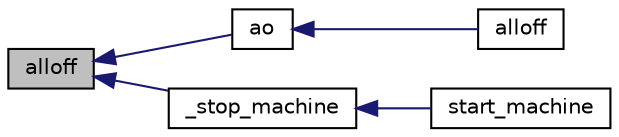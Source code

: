 digraph "alloff"
{
  edge [fontname="Helvetica",fontsize="10",labelfontname="Helvetica",labelfontsize="10"];
  node [fontname="Helvetica",fontsize="10",shape=record];
  rankdir="LR";
  Node1 [label="alloff",height=0.2,width=0.4,color="black", fillcolor="grey75", style="filled" fontcolor="black"];
  Node1 -> Node2 [dir="back",color="midnightblue",fontsize="10",style="solid",fontname="Helvetica"];
  Node2 [label="ao",height=0.2,width=0.4,color="black", fillcolor="white", style="filled",URL="$base_2lib__rwp_8c.html#ae640dbf28bc931da0ff9d2369066c641"];
  Node2 -> Node3 [dir="back",color="midnightblue",fontsize="10",style="solid",fontname="Helvetica"];
  Node3 [label="alloff",height=0.2,width=0.4,color="black", fillcolor="white", style="filled",URL="$lib__rw10_8c.html#ad6cb702751d048f67025d99608424796"];
  Node1 -> Node4 [dir="back",color="midnightblue",fontsize="10",style="solid",fontname="Helvetica"];
  Node4 [label="_stop_machine",height=0.2,width=0.4,color="black", fillcolor="white", style="filled",URL="$startstp_8c.html#af49aa2ff6fdc9c54196bcec458bb3af4"];
  Node4 -> Node5 [dir="back",color="midnightblue",fontsize="10",style="solid",fontname="Helvetica"];
  Node5 [label="start_machine",height=0.2,width=0.4,color="black", fillcolor="white", style="filled",URL="$startstp_8c.html#ad098292050d6059ef0b3af84dac1ef6f"];
}
